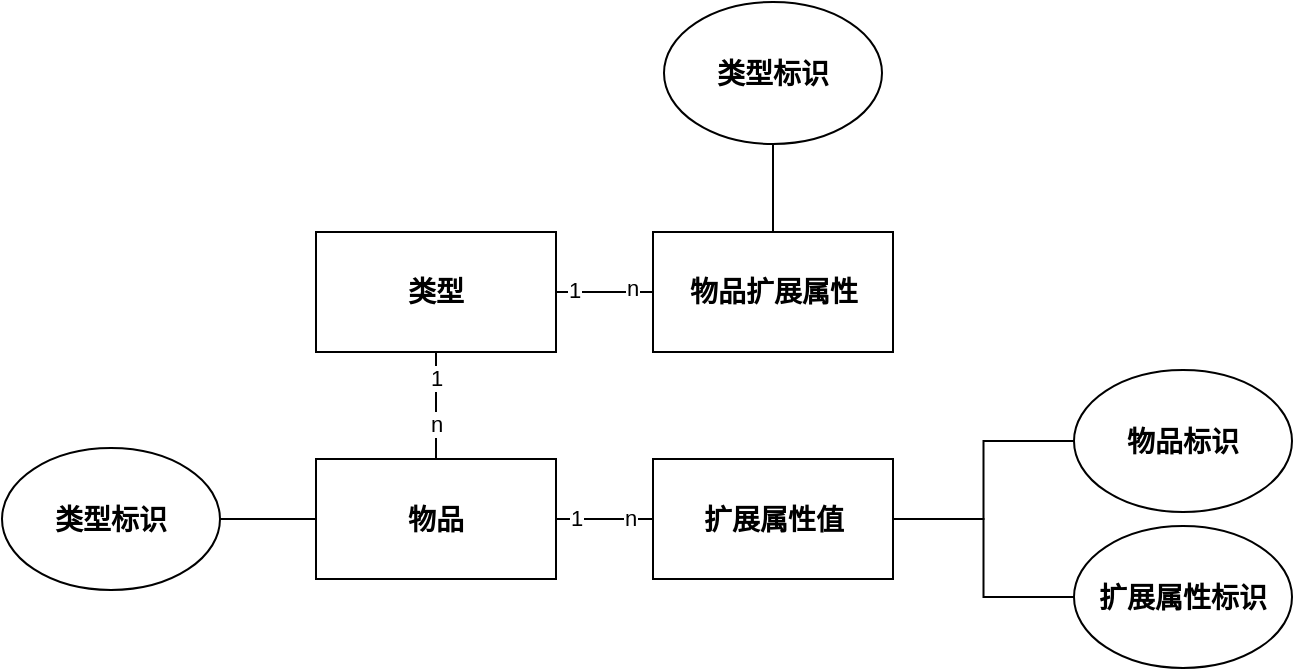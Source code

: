 <mxfile version="23.1.1" type="github">
  <diagram id="R2lEEEUBdFMjLlhIrx00" name="Page-1">
    <mxGraphModel dx="800" dy="474" grid="0" gridSize="10" guides="1" tooltips="1" connect="1" arrows="1" fold="1" page="1" pageScale="1" pageWidth="850" pageHeight="1100" math="0" shadow="0" extFonts="Permanent Marker^https://fonts.googleapis.com/css?family=Permanent+Marker">
      <root>
        <mxCell id="0" />
        <mxCell id="1" parent="0" />
        <mxCell id="AVYWx6dRsydTbOFGkszw-3" value="" style="edgeStyle=orthogonalEdgeStyle;rounded=0;orthogonalLoop=1;jettySize=auto;html=1;endArrow=none;endFill=0;fontStyle=1;fontSize=14;" parent="1" source="AVYWx6dRsydTbOFGkszw-1" target="AVYWx6dRsydTbOFGkszw-2" edge="1">
          <mxGeometry relative="1" as="geometry" />
        </mxCell>
        <mxCell id="zZYmXjJWFtk9v0oxD4zD-30" value="1" style="edgeLabel;html=1;align=center;verticalAlign=middle;resizable=0;points=[];" vertex="1" connectable="0" parent="AVYWx6dRsydTbOFGkszw-3">
          <mxGeometry x="-0.679" relative="1" as="geometry">
            <mxPoint x="1" y="-1" as="offset" />
          </mxGeometry>
        </mxCell>
        <mxCell id="zZYmXjJWFtk9v0oxD4zD-31" value="n" style="edgeLabel;html=1;align=center;verticalAlign=middle;resizable=0;points=[];" vertex="1" connectable="0" parent="AVYWx6dRsydTbOFGkszw-3">
          <mxGeometry x="0.696" y="-2" relative="1" as="geometry">
            <mxPoint x="-3" y="-4" as="offset" />
          </mxGeometry>
        </mxCell>
        <mxCell id="AVYWx6dRsydTbOFGkszw-1" value="类型" style="rounded=0;whiteSpace=wrap;html=1;fontStyle=1;fontSize=14;" parent="1" vertex="1">
          <mxGeometry x="235" y="163" width="120" height="60" as="geometry" />
        </mxCell>
        <mxCell id="zZYmXjJWFtk9v0oxD4zD-21" value="" style="edgeStyle=orthogonalEdgeStyle;rounded=0;orthogonalLoop=1;jettySize=auto;html=1;endArrow=none;endFill=0;fontStyle=1;fontSize=14;" edge="1" parent="1" source="AVYWx6dRsydTbOFGkszw-2" target="zZYmXjJWFtk9v0oxD4zD-15">
          <mxGeometry relative="1" as="geometry" />
        </mxCell>
        <mxCell id="AVYWx6dRsydTbOFGkszw-2" value="物品扩展属性" style="rounded=0;whiteSpace=wrap;html=1;fontStyle=1;fontSize=14;" parent="1" vertex="1">
          <mxGeometry x="403.5" y="163" width="120" height="60" as="geometry" />
        </mxCell>
        <mxCell id="AVYWx6dRsydTbOFGkszw-7" value="" style="edgeStyle=orthogonalEdgeStyle;rounded=0;orthogonalLoop=1;jettySize=auto;html=1;endArrow=none;endFill=0;fontStyle=1;fontSize=14;" parent="1" source="AVYWx6dRsydTbOFGkszw-4" target="AVYWx6dRsydTbOFGkszw-6" edge="1">
          <mxGeometry relative="1" as="geometry" />
        </mxCell>
        <mxCell id="zZYmXjJWFtk9v0oxD4zD-32" value="n" style="edgeLabel;html=1;align=center;verticalAlign=middle;resizable=0;points=[];" vertex="1" connectable="0" parent="AVYWx6dRsydTbOFGkszw-7">
          <mxGeometry x="0.696" relative="1" as="geometry">
            <mxPoint x="-4" y="-1" as="offset" />
          </mxGeometry>
        </mxCell>
        <mxCell id="zZYmXjJWFtk9v0oxD4zD-33" value="1" style="edgeLabel;html=1;align=center;verticalAlign=middle;resizable=0;points=[];" vertex="1" connectable="0" parent="AVYWx6dRsydTbOFGkszw-7">
          <mxGeometry x="-0.579" y="-2" relative="1" as="geometry">
            <mxPoint y="-3" as="offset" />
          </mxGeometry>
        </mxCell>
        <mxCell id="zZYmXjJWFtk9v0oxD4zD-20" value="" style="edgeStyle=orthogonalEdgeStyle;rounded=0;orthogonalLoop=1;jettySize=auto;html=1;entryX=1;entryY=0.5;entryDx=0;entryDy=0;endArrow=none;endFill=0;fontStyle=1;fontSize=14;" edge="1" parent="1" source="AVYWx6dRsydTbOFGkszw-4" target="zZYmXjJWFtk9v0oxD4zD-17">
          <mxGeometry relative="1" as="geometry" />
        </mxCell>
        <mxCell id="AVYWx6dRsydTbOFGkszw-4" value="物品" style="rounded=0;whiteSpace=wrap;html=1;fontStyle=1;fontSize=14;" parent="1" vertex="1">
          <mxGeometry x="235" y="276.5" width="120" height="60" as="geometry" />
        </mxCell>
        <mxCell id="zZYmXjJWFtk9v0oxD4zD-18" value="" style="edgeStyle=orthogonalEdgeStyle;rounded=0;orthogonalLoop=1;jettySize=auto;html=1;endArrow=none;endFill=0;fontStyle=1;fontSize=14;" edge="1" parent="1" source="AVYWx6dRsydTbOFGkszw-6" target="zZYmXjJWFtk9v0oxD4zD-16">
          <mxGeometry relative="1" as="geometry" />
        </mxCell>
        <mxCell id="zZYmXjJWFtk9v0oxD4zD-38" value="" style="edgeStyle=orthogonalEdgeStyle;rounded=0;orthogonalLoop=1;jettySize=auto;html=1;endArrow=none;endFill=0;" edge="1" parent="1" source="AVYWx6dRsydTbOFGkszw-6" target="zZYmXjJWFtk9v0oxD4zD-37">
          <mxGeometry relative="1" as="geometry" />
        </mxCell>
        <mxCell id="AVYWx6dRsydTbOFGkszw-6" value="扩展属性值" style="rounded=0;whiteSpace=wrap;html=1;fontStyle=1;fontSize=14;" parent="1" vertex="1">
          <mxGeometry x="403.5" y="276.5" width="120" height="60" as="geometry" />
        </mxCell>
        <mxCell id="zZYmXjJWFtk9v0oxD4zD-15" value="类型标识" style="ellipse;whiteSpace=wrap;html=1;fontStyle=1;fontSize=14;" vertex="1" parent="1">
          <mxGeometry x="409" y="48" width="109" height="71" as="geometry" />
        </mxCell>
        <mxCell id="zZYmXjJWFtk9v0oxD4zD-16" value="物品标识" style="ellipse;whiteSpace=wrap;html=1;fontStyle=1;fontSize=14;" vertex="1" parent="1">
          <mxGeometry x="614" y="232" width="109" height="71" as="geometry" />
        </mxCell>
        <mxCell id="zZYmXjJWFtk9v0oxD4zD-17" value="类型标识" style="ellipse;whiteSpace=wrap;html=1;fontStyle=1;fontSize=14;" vertex="1" parent="1">
          <mxGeometry x="78" y="271" width="109" height="71" as="geometry" />
        </mxCell>
        <mxCell id="zZYmXjJWFtk9v0oxD4zD-23" value="" style="edgeStyle=orthogonalEdgeStyle;rounded=0;orthogonalLoop=1;jettySize=auto;html=1;endArrow=none;endFill=0;exitX=0.5;exitY=1;exitDx=0;exitDy=0;" edge="1" parent="1" source="AVYWx6dRsydTbOFGkszw-1" target="AVYWx6dRsydTbOFGkszw-4">
          <mxGeometry relative="1" as="geometry">
            <mxPoint x="295" y="285" as="sourcePoint" />
          </mxGeometry>
        </mxCell>
        <mxCell id="zZYmXjJWFtk9v0oxD4zD-27" value="n" style="edgeLabel;html=1;align=center;verticalAlign=middle;resizable=0;points=[];" vertex="1" connectable="0" parent="zZYmXjJWFtk9v0oxD4zD-23">
          <mxGeometry x="-0.04" y="-1" relative="1" as="geometry">
            <mxPoint x="1" y="10" as="offset" />
          </mxGeometry>
        </mxCell>
        <mxCell id="zZYmXjJWFtk9v0oxD4zD-28" value="1" style="edgeLabel;html=1;align=center;verticalAlign=middle;resizable=0;points=[];" vertex="1" connectable="0" parent="zZYmXjJWFtk9v0oxD4zD-23">
          <mxGeometry x="-0.801" y="1" relative="1" as="geometry">
            <mxPoint x="-1" y="7" as="offset" />
          </mxGeometry>
        </mxCell>
        <mxCell id="zZYmXjJWFtk9v0oxD4zD-37" value="扩展属性标识" style="ellipse;whiteSpace=wrap;html=1;fontStyle=1;fontSize=14;" vertex="1" parent="1">
          <mxGeometry x="614" y="310" width="109" height="71" as="geometry" />
        </mxCell>
      </root>
    </mxGraphModel>
  </diagram>
</mxfile>
